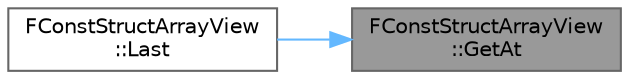 digraph "FConstStructArrayView::GetAt"
{
 // INTERACTIVE_SVG=YES
 // LATEX_PDF_SIZE
  bgcolor="transparent";
  edge [fontname=Helvetica,fontsize=10,labelfontname=Helvetica,labelfontsize=10];
  node [fontname=Helvetica,fontsize=10,shape=box,height=0.2,width=0.4];
  rankdir="RL";
  Node1 [id="Node000001",label="FConstStructArrayView\l::GetAt",height=0.2,width=0.4,color="gray40", fillcolor="grey60", style="filled", fontcolor="black",tooltip="Returns reference to element at given index."];
  Node1 -> Node2 [id="edge1_Node000001_Node000002",dir="back",color="steelblue1",style="solid",tooltip=" "];
  Node2 [id="Node000002",label="FConstStructArrayView\l::Last",height=0.2,width=0.4,color="grey40", fillcolor="white", style="filled",URL="$d5/d8f/structFConstStructArrayView.html#ac9e7ca108735c99fbbafbf3caf731b4b",tooltip="Returns n-th last element from the array."];
}
